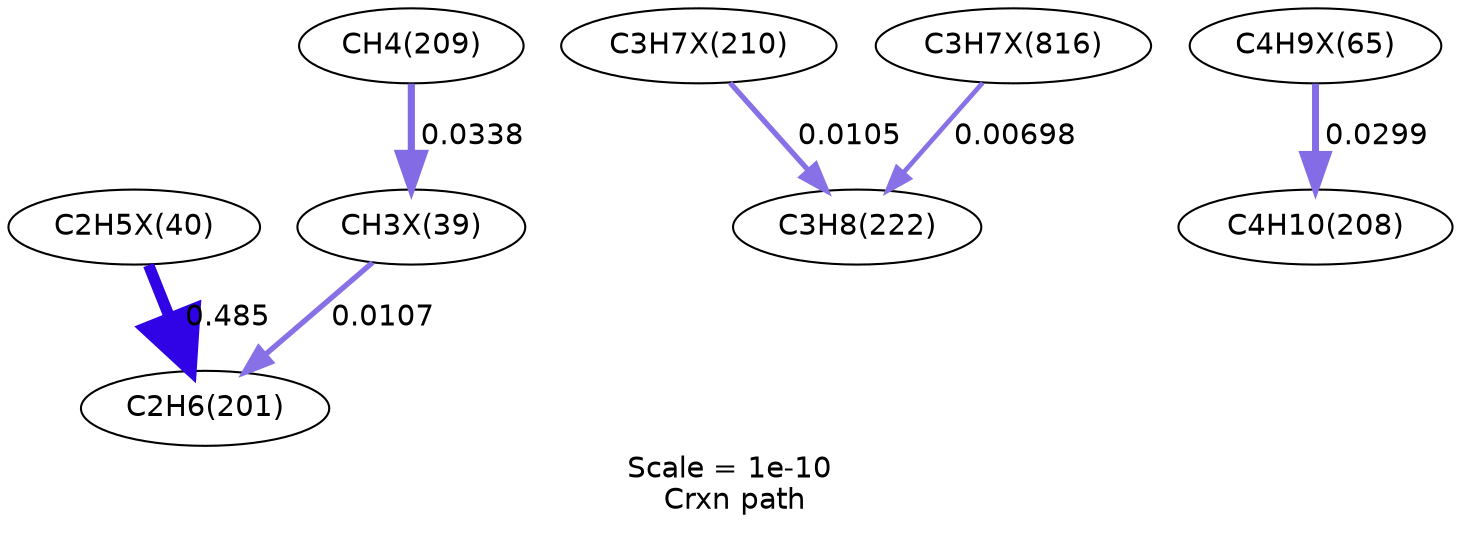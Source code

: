digraph reaction_paths {
center=1;
s65 -> s16[fontname="Helvetica", style="setlinewidth(5.45)", arrowsize=2.73, color="0.7, 0.985, 0.9"
, label=" 0.485"];
s64 -> s16[fontname="Helvetica", style="setlinewidth(2.58)", arrowsize=1.29, color="0.7, 0.511, 0.9"
, label=" 0.0107"];
s22 -> s64[fontname="Helvetica", style="setlinewidth(3.44)", arrowsize=1.72, color="0.7, 0.534, 0.9"
, label=" 0.0338"];
s96 -> s28[fontname="Helvetica", style="setlinewidth(2.56)", arrowsize=1.28, color="0.7, 0.51, 0.9"
, label=" 0.0105"];
s135 -> s28[fontname="Helvetica", style="setlinewidth(2.25)", arrowsize=1.13, color="0.7, 0.507, 0.9"
, label=" 0.00698"];
s74 -> s21[fontname="Helvetica", style="setlinewidth(3.35)", arrowsize=1.67, color="0.7, 0.53, 0.9"
, label=" 0.0299"];
s16 [ fontname="Helvetica", label="C2H6(201)"];
s21 [ fontname="Helvetica", label="C4H10(208)"];
s22 [ fontname="Helvetica", label="CH4(209)"];
s28 [ fontname="Helvetica", label="C3H8(222)"];
s64 [ fontname="Helvetica", label="CH3X(39)"];
s65 [ fontname="Helvetica", label="C2H5X(40)"];
s74 [ fontname="Helvetica", label="C4H9X(65)"];
s96 [ fontname="Helvetica", label="C3H7X(210)"];
s135 [ fontname="Helvetica", label="C3H7X(816)"];
 label = "Scale = 1e-10\l Crxn path";
 fontname = "Helvetica";
}
